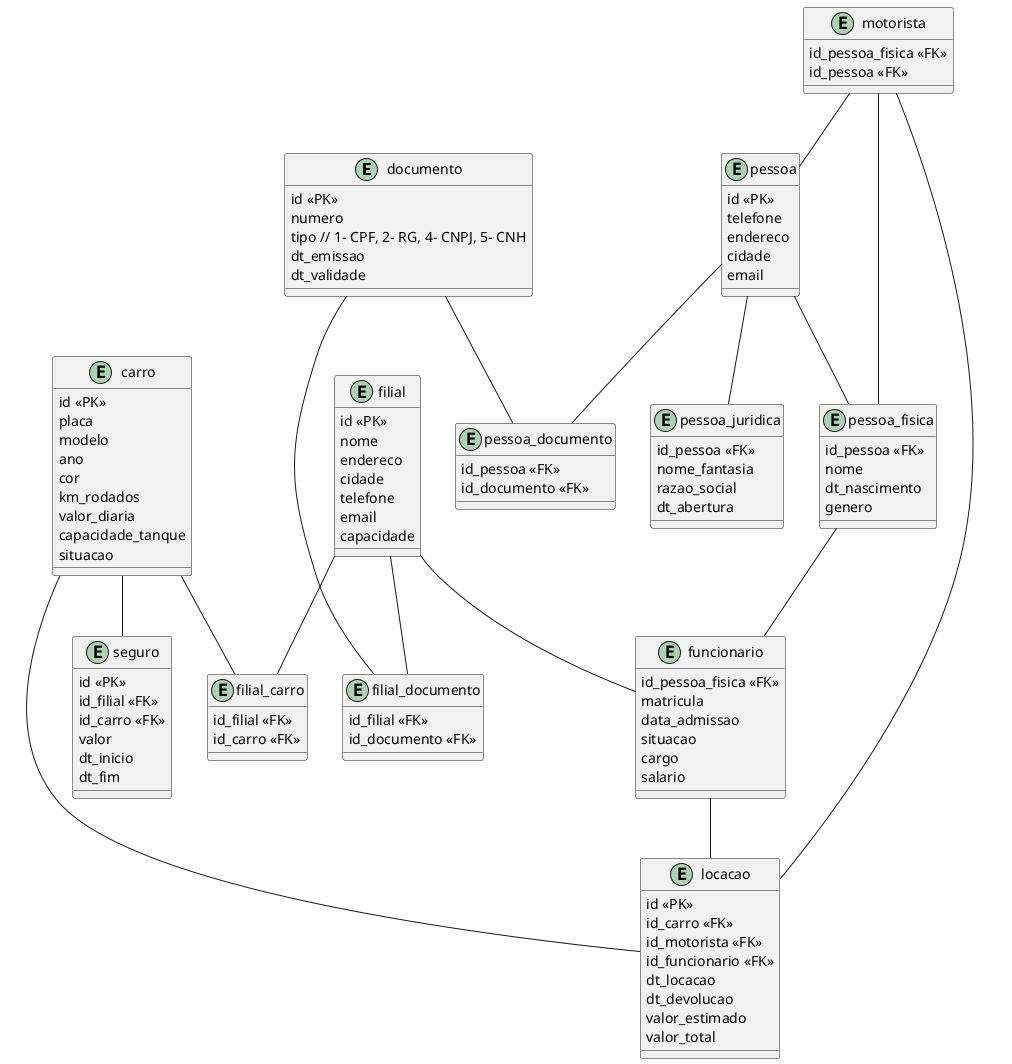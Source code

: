 @startuml LocacaoCarros

entity documento{
    id <<PK>>
    numero
    tipo // 1- CPF, 2- RG, 4- CNPJ, 5- CNH
    dt_emissao
    dt_validade
}

entity pessoa {
    id <<PK>>
    telefone
    endereco
    cidade
    email
}

entity pessoa_documento {
    id_pessoa <<FK>>
    id_documento <<FK>>
}

entity pessoa_fisica {
    id_pessoa <<FK>>
    nome
    dt_nascimento
    genero
}

entity pessoa_juridica {
    id_pessoa <<FK>>
    nome_fantasia
    razao_social
    dt_abertura
}

entity motorista {
    id_pessoa_fisica <<FK>>
    id_pessoa <<FK>>
}

entity carro {
    id <<PK>>
    placa
    modelo
    ano
    cor
    km_rodados
    valor_diaria
    capacidade_tanque
    situacao
}

entity locacao {
    id <<PK>>
    id_carro <<FK>>
    id_motorista <<FK>>
    id_funcionario <<FK>>
    dt_locacao
    dt_devolucao
    valor_estimado
    valor_total
}

entity filial {
    id <<PK>>
    nome
    endereco
    cidade
    telefone
    email
    capacidade
}

entity funcionario {
    id_pessoa_fisica <<FK>>
    matricula
    data_admissao
    situacao
    cargo
    salario
}

entity filial_carro {
    id_filial <<FK>>
    id_carro <<FK>>
}

entity filial_documento {
    id_filial <<FK>>
    id_documento <<FK>>
}

entity seguro {
    id <<PK>>
    id_filial <<FK>>
    id_carro <<FK>>
    valor
    dt_inicio
    dt_fim
}

pessoa -- pessoa_documento
documento -- pessoa_documento

pessoa -- pessoa_fisica
pessoa -- pessoa_juridica

motorista -- pessoa_fisica
motorista -- pessoa

pessoa_fisica -- funcionario

carro -- filial_carro
filial -- filial_carro

carro -- seguro

carro -- locacao
motorista -- locacao
funcionario -- locacao

filial -- funcionario

filial -- filial_documento
documento -- filial_documento


@enduml
